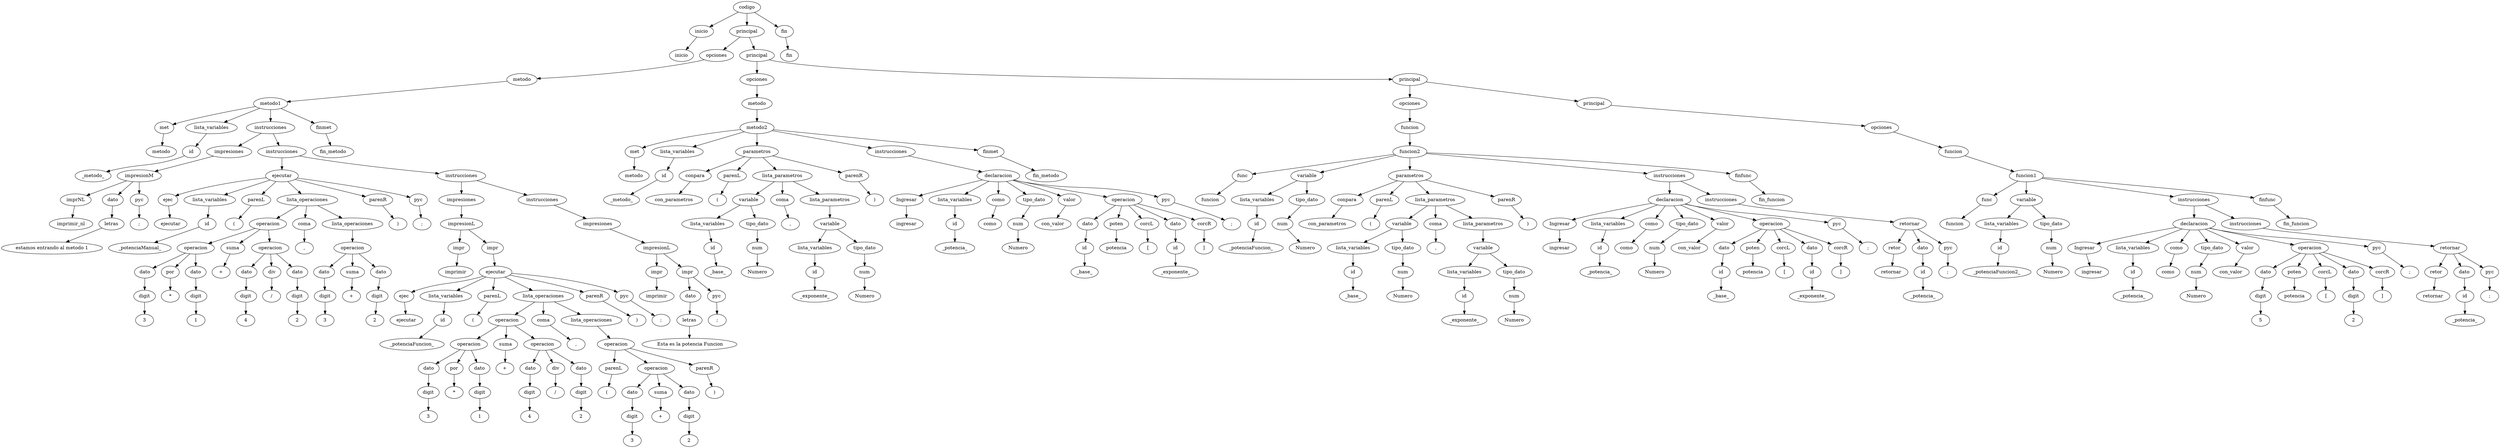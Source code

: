 Digraph Arbol_Sintactico{

node0[label = "codigo"];
node0 -> node00
node00[label = "inicio"];
node00c[label = "inicio"];
node00 -> node00c
node0 -> node01
node01[label = "principal"];
node01 -> node010
node010[label = "opciones"];
node010 -> node0100
node0100[label = "metodo"];
node0100 -> node01000
node01000[label = "metodo1"];
node01000 -> node010000
node010000[label = "met"];
node010000c[label = "metodo"];
node010000 -> node010000c
node01000 -> node010001
node010001[label = "lista_variables"];
node010001 -> node0100010
node0100010[label = "id"];
node0100010c[label = "_metodo_"];
node0100010 -> node0100010c
node01000 -> node010002
node010002[label = "instrucciones"];
node010002 -> node0100020
node0100020[label = "impresiones"];
node0100020 -> node01000200
node01000200[label = "impresionM"];
node01000200 -> node010002000
node010002000[label = "imprNL"];
node010002000c[label = "imprimir_nl"];
node010002000 -> node010002000c
node01000200 -> node010002001
node010002001[label = "dato"];
node010002001 -> node0100020010
node0100020010[label = "letras"];
node0100020010c[label = "estamos entrando al metodo 1"];
node0100020010 -> node0100020010c
node01000200 -> node010002002
node010002002[label = "pyc"];
node010002002c[label = ";"];
node010002002 -> node010002002c
node010002 -> node0100021
node0100021[label = "instrucciones"];
node0100021 -> node01000210
node01000210[label = "ejecutar"];
node01000210 -> node010002100
node010002100[label = "ejec"];
node010002100c[label = "ejecutar"];
node010002100 -> node010002100c
node01000210 -> node010002101
node010002101[label = "lista_variables"];
node010002101 -> node0100021010
node0100021010[label = "id"];
node0100021010c[label = "_potenciaManual_"];
node0100021010 -> node0100021010c
node01000210 -> node010002102
node010002102[label = "parenL"];
node010002102c[label = "("];
node010002102 -> node010002102c
node01000210 -> node010002103
node010002103[label = "lista_operaciones"];
node010002103 -> node0100021030
node0100021030[label = "operacion"];
node0100021030 -> node01000210300
node01000210300[label = "operacion"];
node01000210300 -> node010002103000
node010002103000[label = "dato"];
node010002103000 -> node0100021030000
node0100021030000[label = "digit"];
node0100021030000c[label = "3"];
node0100021030000 -> node0100021030000c
node01000210300 -> node010002103001
node010002103001[label = "por"];
node010002103001c[label = "*"];
node010002103001 -> node010002103001c
node01000210300 -> node010002103002
node010002103002[label = "dato"];
node010002103002 -> node0100021030020
node0100021030020[label = "digit"];
node0100021030020c[label = "1"];
node0100021030020 -> node0100021030020c
node0100021030 -> node01000210301
node01000210301[label = "suma"];
node01000210301c[label = "+"];
node01000210301 -> node01000210301c
node0100021030 -> node01000210302
node01000210302[label = "operacion"];
node01000210302 -> node010002103020
node010002103020[label = "dato"];
node010002103020 -> node0100021030200
node0100021030200[label = "digit"];
node0100021030200c[label = "4"];
node0100021030200 -> node0100021030200c
node01000210302 -> node010002103021
node010002103021[label = "div"];
node010002103021c[label = "/"];
node010002103021 -> node010002103021c
node01000210302 -> node010002103022
node010002103022[label = "dato"];
node010002103022 -> node0100021030220
node0100021030220[label = "digit"];
node0100021030220c[label = "2"];
node0100021030220 -> node0100021030220c
node010002103 -> node0100021031
node0100021031[label = "coma"];
node0100021031c[label = ","];
node0100021031 -> node0100021031c
node010002103 -> node0100021032
node0100021032[label = "lista_operaciones"];
node0100021032 -> node01000210320
node01000210320[label = "operacion"];
node01000210320 -> node010002103200
node010002103200[label = "dato"];
node010002103200 -> node0100021032000
node0100021032000[label = "digit"];
node0100021032000c[label = "3"];
node0100021032000 -> node0100021032000c
node01000210320 -> node010002103201
node010002103201[label = "suma"];
node010002103201c[label = "+"];
node010002103201 -> node010002103201c
node01000210320 -> node010002103202
node010002103202[label = "dato"];
node010002103202 -> node0100021032020
node0100021032020[label = "digit"];
node0100021032020c[label = "2"];
node0100021032020 -> node0100021032020c
node01000210 -> node010002104
node010002104[label = "parenR"];
node010002104c[label = ")"];
node010002104 -> node010002104c
node01000210 -> node010002105
node010002105[label = "pyc"];
node010002105c[label = ";"];
node010002105 -> node010002105c
node0100021 -> node01000211
node01000211[label = "instrucciones"];
node01000211 -> node010002110
node010002110[label = "impresiones"];
node010002110 -> node0100021100
node0100021100[label = "impresionL"];
node0100021100 -> node01000211000
node01000211000[label = "impr"];
node01000211000c[label = "imprimir"];
node01000211000 -> node01000211000c
node0100021100 -> node01000211001
node01000211001[label = "impr"];
node01000211001 -> node010002110010
node010002110010[label = "ejecutar"];
node010002110010 -> node0100021100100
node0100021100100[label = "ejec"];
node0100021100100c[label = "ejecutar"];
node0100021100100 -> node0100021100100c
node010002110010 -> node0100021100101
node0100021100101[label = "lista_variables"];
node0100021100101 -> node01000211001010
node01000211001010[label = "id"];
node01000211001010c[label = "_potenciaFuncion_"];
node01000211001010 -> node01000211001010c
node010002110010 -> node0100021100102
node0100021100102[label = "parenL"];
node0100021100102c[label = "("];
node0100021100102 -> node0100021100102c
node010002110010 -> node0100021100103
node0100021100103[label = "lista_operaciones"];
node0100021100103 -> node01000211001030
node01000211001030[label = "operacion"];
node01000211001030 -> node010002110010300
node010002110010300[label = "operacion"];
node010002110010300 -> node0100021100103000
node0100021100103000[label = "dato"];
node0100021100103000 -> node01000211001030000
node01000211001030000[label = "digit"];
node01000211001030000c[label = "3"];
node01000211001030000 -> node01000211001030000c
node010002110010300 -> node0100021100103001
node0100021100103001[label = "por"];
node0100021100103001c[label = "*"];
node0100021100103001 -> node0100021100103001c
node010002110010300 -> node0100021100103002
node0100021100103002[label = "dato"];
node0100021100103002 -> node01000211001030020
node01000211001030020[label = "digit"];
node01000211001030020c[label = "1"];
node01000211001030020 -> node01000211001030020c
node01000211001030 -> node010002110010301
node010002110010301[label = "suma"];
node010002110010301c[label = "+"];
node010002110010301 -> node010002110010301c
node01000211001030 -> node010002110010302
node010002110010302[label = "operacion"];
node010002110010302 -> node0100021100103020
node0100021100103020[label = "dato"];
node0100021100103020 -> node01000211001030200
node01000211001030200[label = "digit"];
node01000211001030200c[label = "4"];
node01000211001030200 -> node01000211001030200c
node010002110010302 -> node0100021100103021
node0100021100103021[label = "div"];
node0100021100103021c[label = "/"];
node0100021100103021 -> node0100021100103021c
node010002110010302 -> node0100021100103022
node0100021100103022[label = "dato"];
node0100021100103022 -> node01000211001030220
node01000211001030220[label = "digit"];
node01000211001030220c[label = "2"];
node01000211001030220 -> node01000211001030220c
node0100021100103 -> node01000211001031
node01000211001031[label = "coma"];
node01000211001031c[label = ","];
node01000211001031 -> node01000211001031c
node0100021100103 -> node01000211001032
node01000211001032[label = "lista_operaciones"];
node01000211001032 -> node010002110010320
node010002110010320[label = "operacion"];
node010002110010320 -> node0100021100103200
node0100021100103200[label = "parenL"];
node0100021100103200c[label = "("];
node0100021100103200 -> node0100021100103200c
node010002110010320 -> node0100021100103201
node0100021100103201[label = "operacion"];
node0100021100103201 -> node01000211001032010
node01000211001032010[label = "dato"];
node01000211001032010 -> node010002110010320100
node010002110010320100[label = "digit"];
node010002110010320100c[label = "3"];
node010002110010320100 -> node010002110010320100c
node0100021100103201 -> node01000211001032011
node01000211001032011[label = "suma"];
node01000211001032011c[label = "+"];
node01000211001032011 -> node01000211001032011c
node0100021100103201 -> node01000211001032012
node01000211001032012[label = "dato"];
node01000211001032012 -> node010002110010320120
node010002110010320120[label = "digit"];
node010002110010320120c[label = "2"];
node010002110010320120 -> node010002110010320120c
node010002110010320 -> node0100021100103202
node0100021100103202[label = "parenR"];
node0100021100103202c[label = ")"];
node0100021100103202 -> node0100021100103202c
node010002110010 -> node0100021100104
node0100021100104[label = "parenR"];
node0100021100104c[label = ")"];
node0100021100104 -> node0100021100104c
node010002110010 -> node0100021100105
node0100021100105[label = "pyc"];
node0100021100105c[label = ";"];
node0100021100105 -> node0100021100105c
node01000211 -> node010002111
node010002111[label = "instrucciones"];
node010002111 -> node0100021110
node0100021110[label = "impresiones"];
node0100021110 -> node01000211100
node01000211100[label = "impresionL"];
node01000211100 -> node010002111000
node010002111000[label = "impr"];
node010002111000c[label = "imprimir"];
node010002111000 -> node010002111000c
node01000211100 -> node010002111001
node010002111001[label = "impr"];
node010002111001 -> node0100021110010
node0100021110010[label = "dato"];
node0100021110010 -> node01000211100100
node01000211100100[label = "letras"];
node01000211100100c[label = " Esta es la potencia Funcion"];
node01000211100100 -> node01000211100100c
node010002111001 -> node0100021110011
node0100021110011[label = "pyc"];
node0100021110011c[label = ";"];
node0100021110011 -> node0100021110011c
node01000 -> node010003
node010003[label = "finmet"];
node010003c[label = "fin_metodo"];
node010003 -> node010003c
node01 -> node011
node011[label = "principal"];
node011 -> node0110
node0110[label = "opciones"];
node0110 -> node01100
node01100[label = "metodo"];
node01100 -> node011000
node011000[label = "metodo2"];
node011000 -> node0110000
node0110000[label = "met"];
node0110000c[label = "metodo"];
node0110000 -> node0110000c
node011000 -> node0110001
node0110001[label = "lista_variables"];
node0110001 -> node01100010
node01100010[label = "id"];
node01100010c[label = "_metodo_"];
node01100010 -> node01100010c
node011000 -> node0110002
node0110002[label = "parametros"];
node0110002 -> node01100020
node01100020[label = "conpara"];
node01100020c[label = "con_parametros"];
node01100020 -> node01100020c
node0110002 -> node01100021
node01100021[label = "parenL"];
node01100021c[label = "("];
node01100021 -> node01100021c
node0110002 -> node01100022
node01100022[label = "lista_parametros"];
node01100022 -> node011000220
node011000220[label = "variable"];
node011000220 -> node0110002200
node0110002200[label = "lista_variables"];
node0110002200 -> node01100022000
node01100022000[label = "id"];
node01100022000c[label = "_base_"];
node01100022000 -> node01100022000c
node011000220 -> node0110002201
node0110002201[label = "tipo_dato"];
node0110002201 -> node01100022010
node01100022010[label = "num"];
node01100022010c[label = "Numero"];
node01100022010 -> node01100022010c
node01100022 -> node011000221
node011000221[label = "coma"];
node011000221c[label = ","];
node011000221 -> node011000221c
node01100022 -> node011000222
node011000222[label = "lista_parametros"];
node011000222 -> node0110002220
node0110002220[label = "variable"];
node0110002220 -> node01100022200
node01100022200[label = "lista_variables"];
node01100022200 -> node011000222000
node011000222000[label = "id"];
node011000222000c[label = "_exponente_"];
node011000222000 -> node011000222000c
node0110002220 -> node01100022201
node01100022201[label = "tipo_dato"];
node01100022201 -> node011000222010
node011000222010[label = "num"];
node011000222010c[label = "Numero"];
node011000222010 -> node011000222010c
node0110002 -> node01100023
node01100023[label = "parenR"];
node01100023c[label = ")"];
node01100023 -> node01100023c
node011000 -> node0110003
node0110003[label = "instrucciones"];
node0110003 -> node01100030
node01100030[label = "declaracion"];
node01100030 -> node011000300
node011000300[label = "Ingresar"];
node011000300c[label = "ingresar"];
node011000300 -> node011000300c
node01100030 -> node011000301
node011000301[label = "lista_variables"];
node011000301 -> node0110003010
node0110003010[label = "id"];
node0110003010c[label = "_potencia_"];
node0110003010 -> node0110003010c
node01100030 -> node011000302
node011000302[label = "como"];
node011000302c[label = "como"];
node011000302 -> node011000302c
node01100030 -> node011000303
node011000303[label = "tipo_dato"];
node011000303 -> node0110003030
node0110003030[label = "num"];
node0110003030c[label = "Numero"];
node0110003030 -> node0110003030c
node01100030 -> node011000304
node011000304[label = "valor"];
node011000304c[label = "con_valor"];
node011000304 -> node011000304c
node01100030 -> node011000305
node011000305[label = "operacion"];
node011000305 -> node0110003050
node0110003050[label = "dato"];
node0110003050 -> node01100030500
node01100030500[label = "id"];
node01100030500c[label = "_base_"];
node01100030500 -> node01100030500c
node011000305 -> node0110003051
node0110003051[label = "poten"];
node0110003051c[label = "potencia"];
node0110003051 -> node0110003051c
node011000305 -> node0110003052
node0110003052[label = "corcL"];
node0110003052c[label = "["];
node0110003052 -> node0110003052c
node011000305 -> node0110003053
node0110003053[label = "dato"];
node0110003053 -> node01100030530
node01100030530[label = "id"];
node01100030530c[label = "_exponente_"];
node01100030530 -> node01100030530c
node011000305 -> node0110003054
node0110003054[label = "corcR"];
node0110003054c[label = "]"];
node0110003054 -> node0110003054c
node01100030 -> node011000306
node011000306[label = "pyc"];
node011000306c[label = ";"];
node011000306 -> node011000306c
node011000 -> node0110004
node0110004[label = "finmet"];
node0110004c[label = "fin_metodo"];
node0110004 -> node0110004c
node011 -> node0111
node0111[label = "principal"];
node0111 -> node01110
node01110[label = "opciones"];
node01110 -> node011100
node011100[label = "funcion"];
node011100 -> node0111000
node0111000[label = "funcion2"];
node0111000 -> node01110000
node01110000[label = "func"];
node01110000c[label = "funcion"];
node01110000 -> node01110000c
node0111000 -> node01110001
node01110001[label = "variable"];
node01110001 -> node011100010
node011100010[label = "lista_variables"];
node011100010 -> node0111000100
node0111000100[label = "id"];
node0111000100c[label = "_potenciaFuncion_"];
node0111000100 -> node0111000100c
node01110001 -> node011100011
node011100011[label = "tipo_dato"];
node011100011 -> node0111000110
node0111000110[label = "num"];
node0111000110c[label = "Numero"];
node0111000110 -> node0111000110c
node0111000 -> node01110002
node01110002[label = "parametros"];
node01110002 -> node011100020
node011100020[label = "conpara"];
node011100020c[label = "con_parametros"];
node011100020 -> node011100020c
node01110002 -> node011100021
node011100021[label = "parenL"];
node011100021c[label = "("];
node011100021 -> node011100021c
node01110002 -> node011100022
node011100022[label = "lista_parametros"];
node011100022 -> node0111000220
node0111000220[label = "variable"];
node0111000220 -> node01110002200
node01110002200[label = "lista_variables"];
node01110002200 -> node011100022000
node011100022000[label = "id"];
node011100022000c[label = "_base_"];
node011100022000 -> node011100022000c
node0111000220 -> node01110002201
node01110002201[label = "tipo_dato"];
node01110002201 -> node011100022010
node011100022010[label = "num"];
node011100022010c[label = "Numero"];
node011100022010 -> node011100022010c
node011100022 -> node0111000221
node0111000221[label = "coma"];
node0111000221c[label = ","];
node0111000221 -> node0111000221c
node011100022 -> node0111000222
node0111000222[label = "lista_parametros"];
node0111000222 -> node01110002220
node01110002220[label = "variable"];
node01110002220 -> node011100022200
node011100022200[label = "lista_variables"];
node011100022200 -> node0111000222000
node0111000222000[label = "id"];
node0111000222000c[label = "_exponente_"];
node0111000222000 -> node0111000222000c
node01110002220 -> node011100022201
node011100022201[label = "tipo_dato"];
node011100022201 -> node0111000222010
node0111000222010[label = "num"];
node0111000222010c[label = "Numero"];
node0111000222010 -> node0111000222010c
node01110002 -> node011100023
node011100023[label = "parenR"];
node011100023c[label = ")"];
node011100023 -> node011100023c
node0111000 -> node01110003
node01110003[label = "instrucciones"];
node01110003 -> node011100030
node011100030[label = "declaracion"];
node011100030 -> node0111000300
node0111000300[label = "Ingresar"];
node0111000300c[label = "ingresar"];
node0111000300 -> node0111000300c
node011100030 -> node0111000301
node0111000301[label = "lista_variables"];
node0111000301 -> node01110003010
node01110003010[label = "id"];
node01110003010c[label = "_potencia_"];
node01110003010 -> node01110003010c
node011100030 -> node0111000302
node0111000302[label = "como"];
node0111000302c[label = "como"];
node0111000302 -> node0111000302c
node011100030 -> node0111000303
node0111000303[label = "tipo_dato"];
node0111000303 -> node01110003030
node01110003030[label = "num"];
node01110003030c[label = "Numero"];
node01110003030 -> node01110003030c
node011100030 -> node0111000304
node0111000304[label = "valor"];
node0111000304c[label = "con_valor"];
node0111000304 -> node0111000304c
node011100030 -> node0111000305
node0111000305[label = "operacion"];
node0111000305 -> node01110003050
node01110003050[label = "dato"];
node01110003050 -> node011100030500
node011100030500[label = "id"];
node011100030500c[label = "_base_"];
node011100030500 -> node011100030500c
node0111000305 -> node01110003051
node01110003051[label = "poten"];
node01110003051c[label = "potencia"];
node01110003051 -> node01110003051c
node0111000305 -> node01110003052
node01110003052[label = "corcL"];
node01110003052c[label = "["];
node01110003052 -> node01110003052c
node0111000305 -> node01110003053
node01110003053[label = "dato"];
node01110003053 -> node011100030530
node011100030530[label = "id"];
node011100030530c[label = "_exponente_"];
node011100030530 -> node011100030530c
node0111000305 -> node01110003054
node01110003054[label = "corcR"];
node01110003054c[label = "]"];
node01110003054 -> node01110003054c
node011100030 -> node0111000306
node0111000306[label = "pyc"];
node0111000306c[label = ";"];
node0111000306 -> node0111000306c
node01110003 -> node011100031
node011100031[label = "instrucciones"];
node011100031 -> node0111000310
node0111000310[label = "retornar"];
node0111000310 -> node01110003100
node01110003100[label = "retor"];
node01110003100c[label = "retornar"];
node01110003100 -> node01110003100c
node0111000310 -> node01110003101
node01110003101[label = "dato"];
node01110003101 -> node011100031010
node011100031010[label = "id"];
node011100031010c[label = "_potencia_"];
node011100031010 -> node011100031010c
node0111000310 -> node01110003102
node01110003102[label = "pyc"];
node01110003102c[label = ";"];
node01110003102 -> node01110003102c
node0111000 -> node01110004
node01110004[label = "finfunc"];
node01110004c[label = "fin_funcion"];
node01110004 -> node01110004c
node0111 -> node01111
node01111[label = "principal"];
node01111 -> node011110
node011110[label = "opciones"];
node011110 -> node0111100
node0111100[label = "funcion"];
node0111100 -> node01111000
node01111000[label = "funcion1"];
node01111000 -> node011110000
node011110000[label = "func"];
node011110000c[label = "funcion"];
node011110000 -> node011110000c
node01111000 -> node011110001
node011110001[label = "variable"];
node011110001 -> node0111100010
node0111100010[label = "lista_variables"];
node0111100010 -> node01111000100
node01111000100[label = "id"];
node01111000100c[label = "_potenciaFuncion2_"];
node01111000100 -> node01111000100c
node011110001 -> node0111100011
node0111100011[label = "tipo_dato"];
node0111100011 -> node01111000110
node01111000110[label = "num"];
node01111000110c[label = "Numero"];
node01111000110 -> node01111000110c
node01111000 -> node011110002
node011110002[label = "instrucciones"];
node011110002 -> node0111100020
node0111100020[label = "declaracion"];
node0111100020 -> node01111000200
node01111000200[label = "Ingresar"];
node01111000200c[label = "ingresar"];
node01111000200 -> node01111000200c
node0111100020 -> node01111000201
node01111000201[label = "lista_variables"];
node01111000201 -> node011110002010
node011110002010[label = "id"];
node011110002010c[label = "_potencia_"];
node011110002010 -> node011110002010c
node0111100020 -> node01111000202
node01111000202[label = "como"];
node01111000202c[label = "como"];
node01111000202 -> node01111000202c
node0111100020 -> node01111000203
node01111000203[label = "tipo_dato"];
node01111000203 -> node011110002030
node011110002030[label = "num"];
node011110002030c[label = "Numero"];
node011110002030 -> node011110002030c
node0111100020 -> node01111000204
node01111000204[label = "valor"];
node01111000204c[label = "con_valor"];
node01111000204 -> node01111000204c
node0111100020 -> node01111000205
node01111000205[label = "operacion"];
node01111000205 -> node011110002050
node011110002050[label = "dato"];
node011110002050 -> node0111100020500
node0111100020500[label = "digit"];
node0111100020500c[label = "5"];
node0111100020500 -> node0111100020500c
node01111000205 -> node011110002051
node011110002051[label = "poten"];
node011110002051c[label = "potencia"];
node011110002051 -> node011110002051c
node01111000205 -> node011110002052
node011110002052[label = "corcL"];
node011110002052c[label = "["];
node011110002052 -> node011110002052c
node01111000205 -> node011110002053
node011110002053[label = "dato"];
node011110002053 -> node0111100020530
node0111100020530[label = "digit"];
node0111100020530c[label = "2"];
node0111100020530 -> node0111100020530c
node01111000205 -> node011110002054
node011110002054[label = "corcR"];
node011110002054c[label = "]"];
node011110002054 -> node011110002054c
node0111100020 -> node01111000206
node01111000206[label = "pyc"];
node01111000206c[label = ";"];
node01111000206 -> node01111000206c
node011110002 -> node0111100021
node0111100021[label = "instrucciones"];
node0111100021 -> node01111000210
node01111000210[label = "retornar"];
node01111000210 -> node011110002100
node011110002100[label = "retor"];
node011110002100c[label = "retornar"];
node011110002100 -> node011110002100c
node01111000210 -> node011110002101
node011110002101[label = "dato"];
node011110002101 -> node0111100021010
node0111100021010[label = "id"];
node0111100021010c[label = "_potencia_"];
node0111100021010 -> node0111100021010c
node01111000210 -> node011110002102
node011110002102[label = "pyc"];
node011110002102c[label = ";"];
node011110002102 -> node011110002102c
node01111000 -> node011110003
node011110003[label = "finfunc"];
node011110003c[label = "fin_funcion"];
node011110003 -> node011110003c
node0 -> node02
node02[label = "fin"];
node02c[label = "fin"];
node02 -> node02c


}